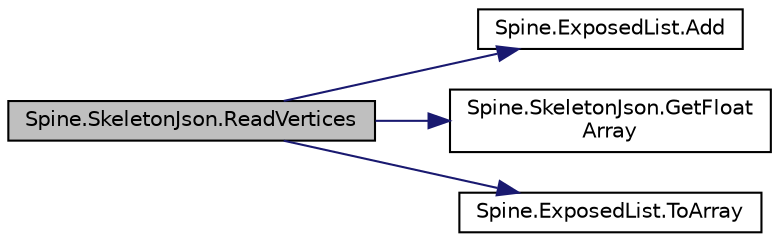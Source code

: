 digraph "Spine.SkeletonJson.ReadVertices"
{
 // LATEX_PDF_SIZE
  edge [fontname="Helvetica",fontsize="10",labelfontname="Helvetica",labelfontsize="10"];
  node [fontname="Helvetica",fontsize="10",shape=record];
  rankdir="LR";
  Node1 [label="Spine.SkeletonJson.ReadVertices",height=0.2,width=0.4,color="black", fillcolor="grey75", style="filled", fontcolor="black",tooltip=" "];
  Node1 -> Node2 [color="midnightblue",fontsize="10",style="solid"];
  Node2 [label="Spine.ExposedList.Add",height=0.2,width=0.4,color="black", fillcolor="white", style="filled",URL="$class_spine_1_1_exposed_list.html#af1b402437b46a187ebc58bc9f200689b",tooltip=" "];
  Node1 -> Node3 [color="midnightblue",fontsize="10",style="solid"];
  Node3 [label="Spine.SkeletonJson.GetFloat\lArray",height=0.2,width=0.4,color="black", fillcolor="white", style="filled",URL="$class_spine_1_1_skeleton_json.html#a3f190682d45b4beec66525e07f039cf2",tooltip=" "];
  Node1 -> Node4 [color="midnightblue",fontsize="10",style="solid"];
  Node4 [label="Spine.ExposedList.ToArray",height=0.2,width=0.4,color="black", fillcolor="white", style="filled",URL="$class_spine_1_1_exposed_list.html#a111258b0871f19789855adc3a90a2ffd",tooltip=" "];
}
